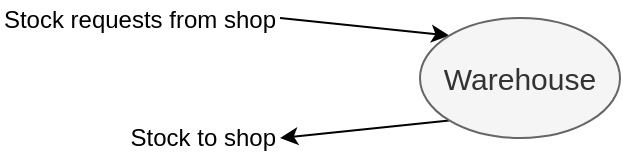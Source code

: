 <mxfile version="14.6.13" type="device"><diagram id="vo-3Hm3NWjkSqJaikZAV" name="Page-1"><mxGraphModel dx="632" dy="470" grid="1" gridSize="10" guides="1" tooltips="1" connect="1" arrows="1" fold="1" page="1" pageScale="1" pageWidth="827" pageHeight="1169" math="0" shadow="0"><root><mxCell id="0"/><mxCell id="1" parent="0"/><mxCell id="2SUt1AU6dYg-P8rG6LDS-8" style="edgeStyle=none;rounded=0;orthogonalLoop=1;jettySize=auto;html=1;exitX=0;exitY=0;exitDx=0;exitDy=0;startArrow=classic;startFill=1;endArrow=none;endFill=0;" edge="1" parent="1" source="2SUt1AU6dYg-P8rG6LDS-1"><mxGeometry relative="1" as="geometry"><mxPoint x="160" y="50" as="targetPoint"/></mxGeometry></mxCell><mxCell id="2SUt1AU6dYg-P8rG6LDS-9" style="edgeStyle=none;rounded=0;orthogonalLoop=1;jettySize=auto;html=1;exitX=0;exitY=1;exitDx=0;exitDy=0;startArrow=none;startFill=0;endArrow=classic;endFill=1;" edge="1" parent="1" source="2SUt1AU6dYg-P8rG6LDS-1"><mxGeometry relative="1" as="geometry"><mxPoint x="160" y="110" as="targetPoint"/></mxGeometry></mxCell><mxCell id="2SUt1AU6dYg-P8rG6LDS-1" value="&lt;font style=&quot;font-size: 15px&quot;&gt;Warehouse&lt;/font&gt;" style="ellipse;whiteSpace=wrap;html=1;fontSize=15;fillColor=#f5f5f5;strokeColor=#666666;fontColor=#333333;" vertex="1" parent="1"><mxGeometry x="230" y="50" width="100" height="60" as="geometry"/></mxCell><mxCell id="2SUt1AU6dYg-P8rG6LDS-10" value="Stock requests from shop" style="text;html=1;strokeColor=none;fillColor=none;align=right;verticalAlign=middle;whiteSpace=wrap;rounded=0;" vertex="1" parent="1"><mxGeometry x="20" y="41" width="140" height="20" as="geometry"/></mxCell><mxCell id="2SUt1AU6dYg-P8rG6LDS-11" value="Stock to shop" style="text;html=1;strokeColor=none;fillColor=none;align=right;verticalAlign=middle;whiteSpace=wrap;rounded=0;" vertex="1" parent="1"><mxGeometry x="30" y="100" width="130" height="20" as="geometry"/></mxCell></root></mxGraphModel></diagram></mxfile>
